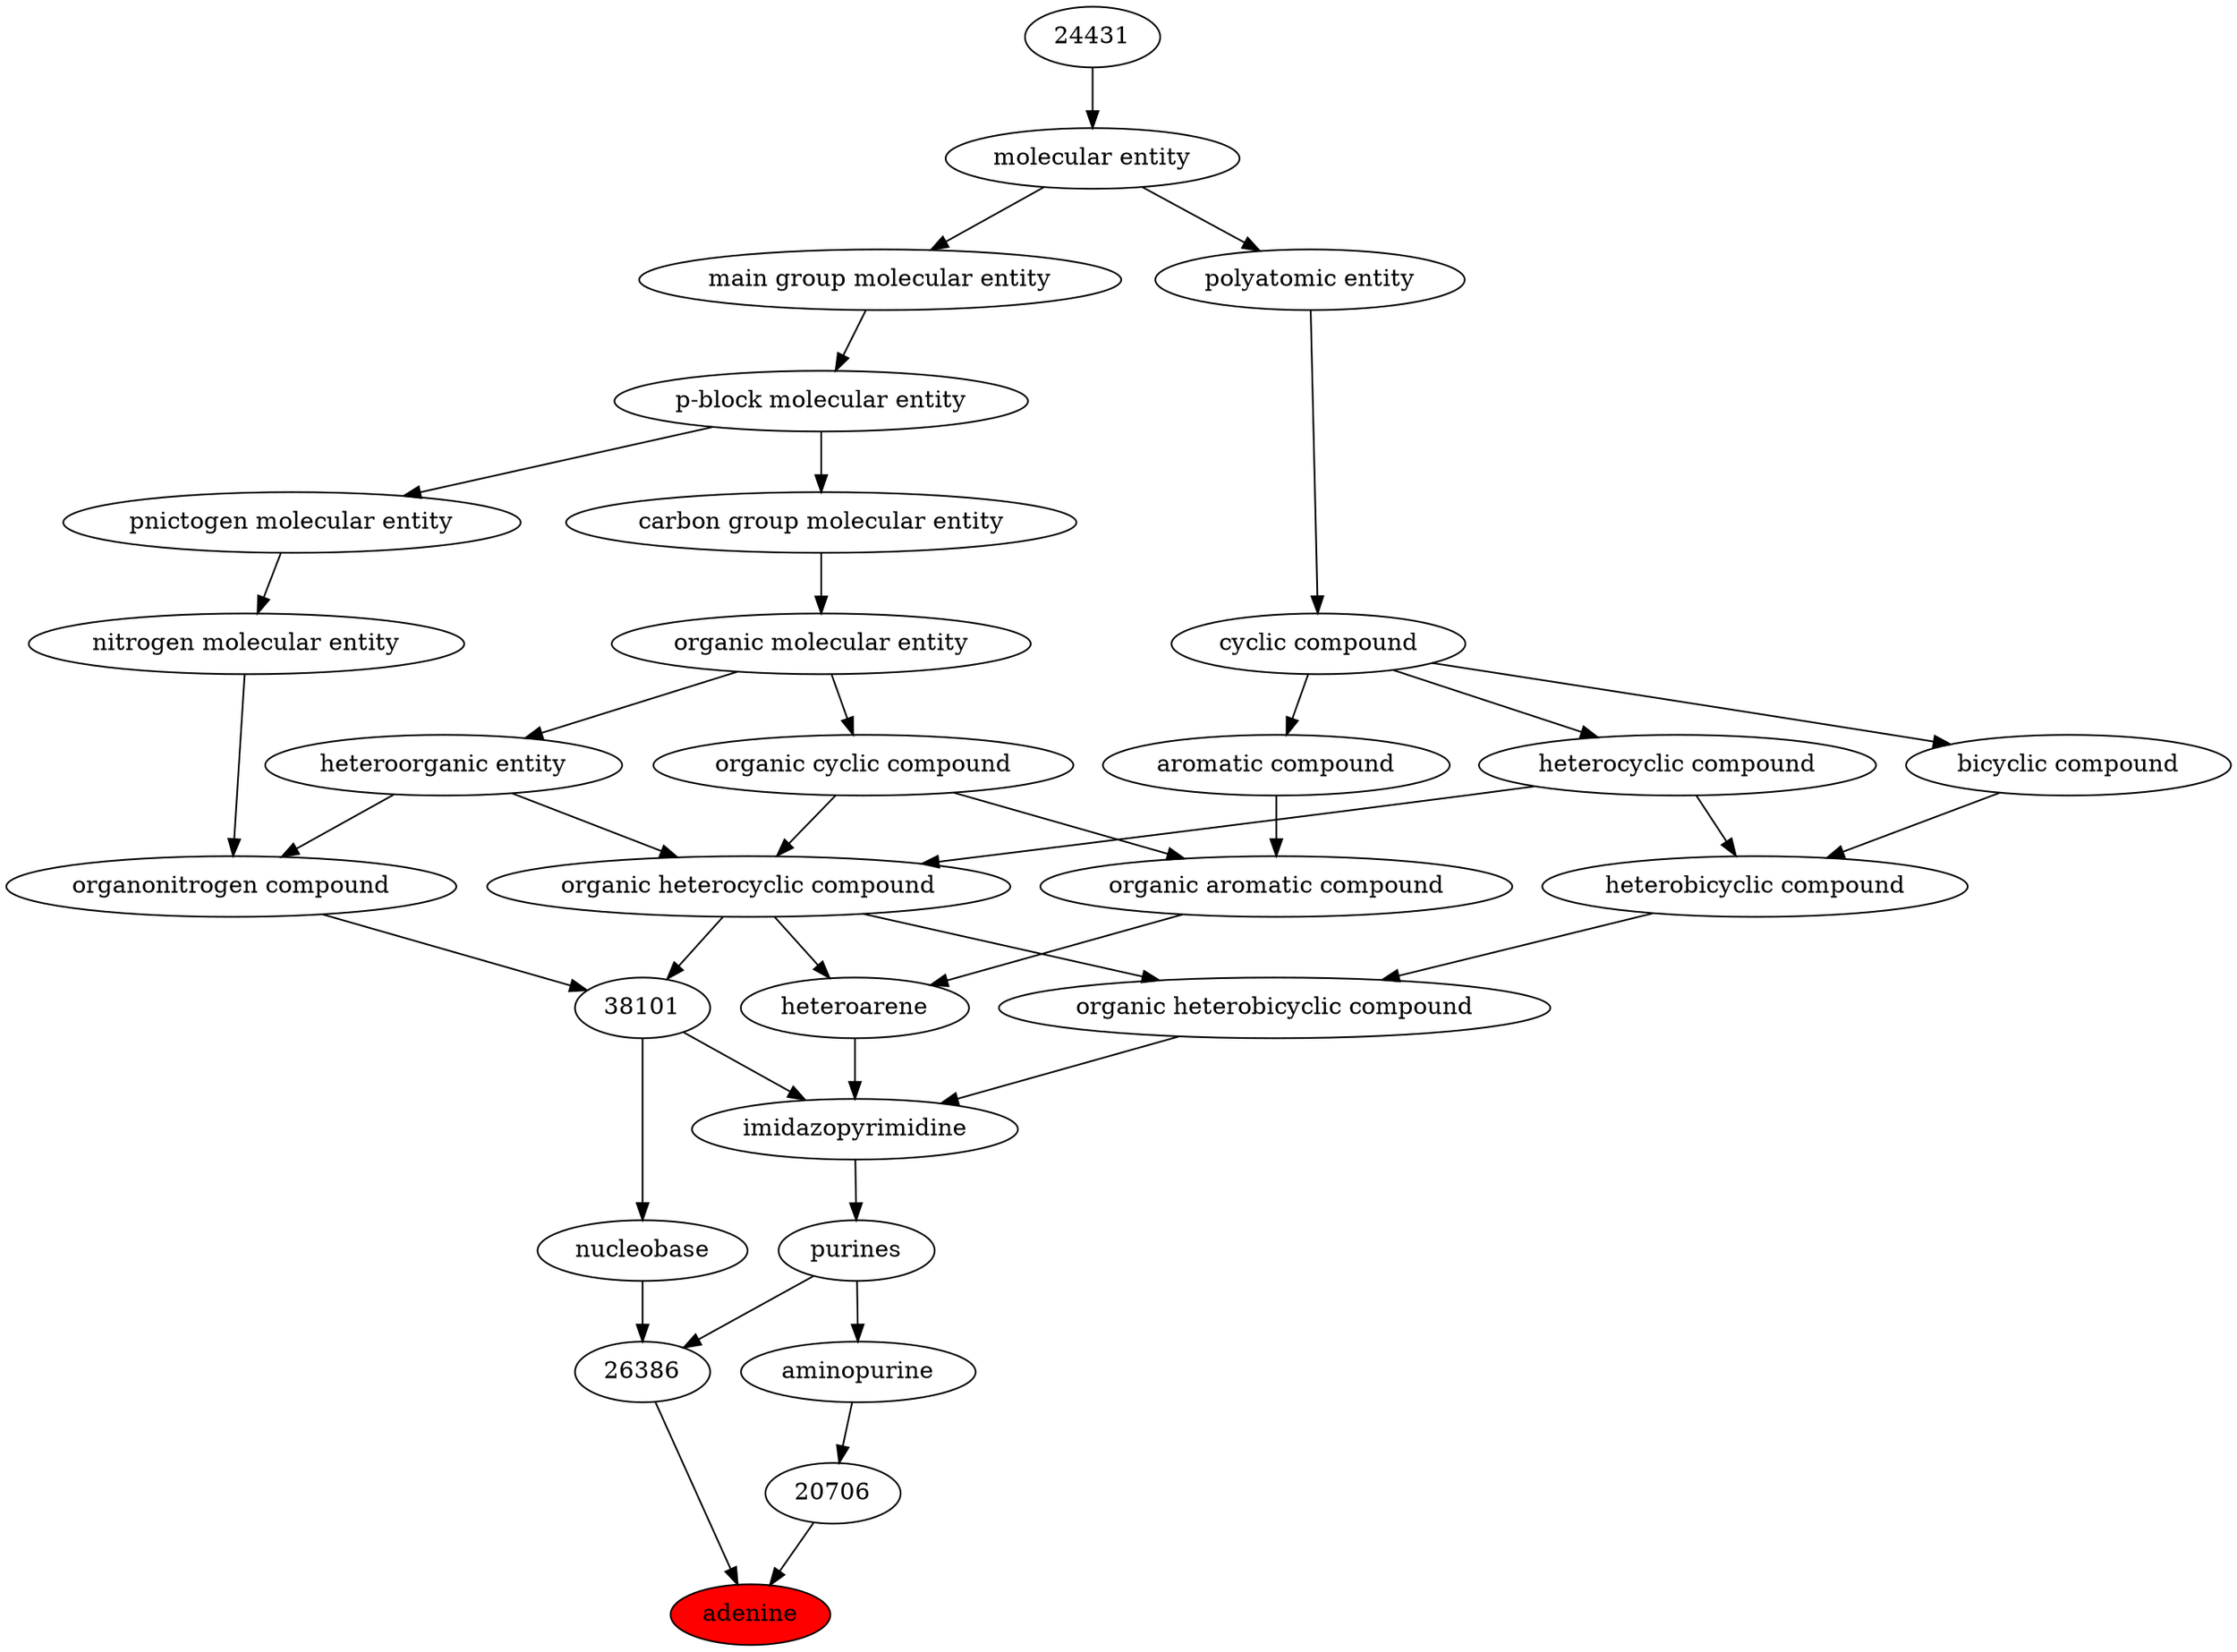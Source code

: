 digraph tree{ 
16708 [label="adenine" fillcolor=red style=filled]
26386 -> 16708
20706 -> 16708
26386 [label="26386"]
18282 -> 26386
26401 -> 26386
20706 [label="20706"]
22527 -> 20706
18282 [label="nucleobase"]
38101 -> 18282
26401 [label="purines"]
35875 -> 26401
22527 [label="aminopurine"]
26401 -> 22527
38101 [label="38101"]
24532 -> 38101
35352 -> 38101
35875 [label="imidazopyrimidine"]
27171 -> 35875
38101 -> 35875
33833 -> 35875
24532 [label="organic heterocyclic compound"]
33285 -> 24532
33832 -> 24532
5686 -> 24532
35352 [label="organonitrogen compound"]
51143 -> 35352
33285 -> 35352
27171 [label="organic heterobicyclic compound"]
33672 -> 27171
24532 -> 27171
33833 [label="heteroarene"]
33659 -> 33833
24532 -> 33833
33285 [label="heteroorganic entity"]
50860 -> 33285
33832 [label="organic cyclic compound"]
50860 -> 33832
5686 [label="heterocyclic compound"]
33595 -> 5686
51143 [label="nitrogen molecular entity"]
33302 -> 51143
33672 [label="heterobicyclic compound"]
33636 -> 33672
5686 -> 33672
33659 [label="organic aromatic compound"]
33832 -> 33659
33655 -> 33659
50860 [label="organic molecular entity"]
33582 -> 50860
33595 [label="cyclic compound"]
36357 -> 33595
33302 [label="pnictogen molecular entity"]
33675 -> 33302
33636 [label="bicyclic compound"]
33595 -> 33636
33655 [label="aromatic compound"]
33595 -> 33655
33582 [label="carbon group molecular entity"]
33675 -> 33582
36357 [label="polyatomic entity"]
23367 -> 36357
33675 [label="p-block molecular entity"]
33579 -> 33675
23367 [label="molecular entity"]
24431 -> 23367
33579 [label="main group molecular entity"]
23367 -> 33579
24431 [label="24431"]
}